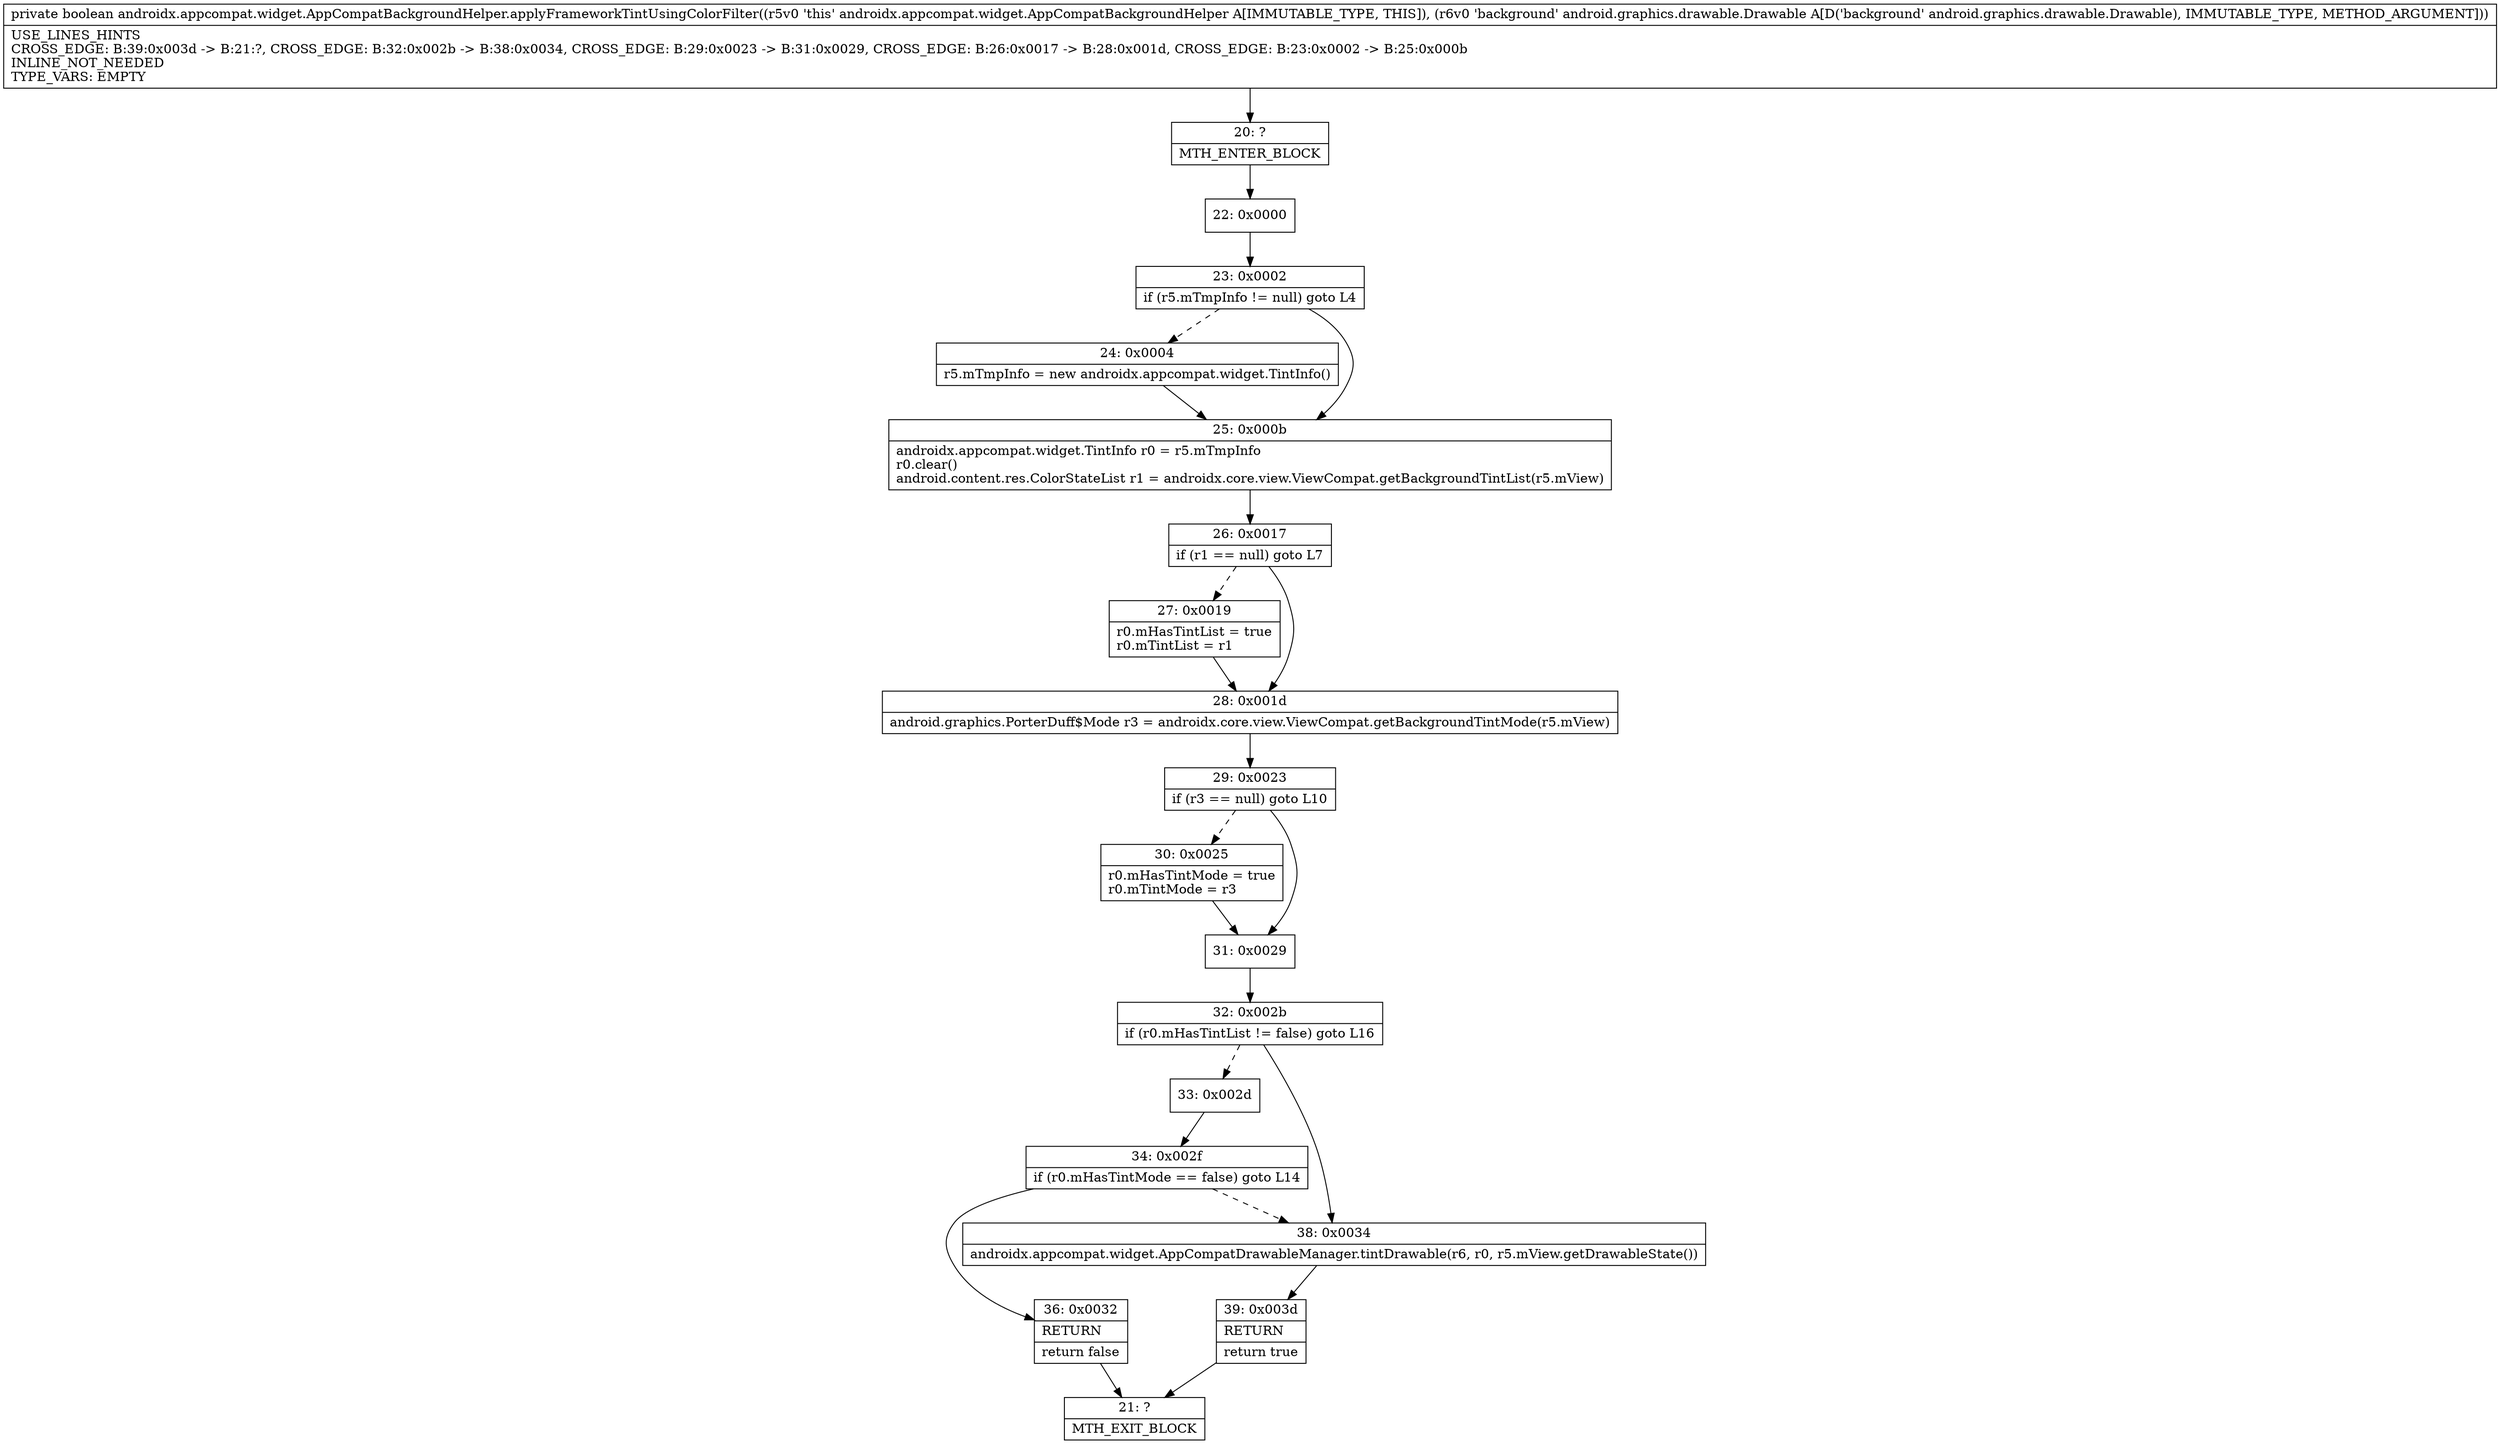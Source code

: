 digraph "CFG forandroidx.appcompat.widget.AppCompatBackgroundHelper.applyFrameworkTintUsingColorFilter(Landroid\/graphics\/drawable\/Drawable;)Z" {
Node_20 [shape=record,label="{20\:\ ?|MTH_ENTER_BLOCK\l}"];
Node_22 [shape=record,label="{22\:\ 0x0000}"];
Node_23 [shape=record,label="{23\:\ 0x0002|if (r5.mTmpInfo != null) goto L4\l}"];
Node_24 [shape=record,label="{24\:\ 0x0004|r5.mTmpInfo = new androidx.appcompat.widget.TintInfo()\l}"];
Node_25 [shape=record,label="{25\:\ 0x000b|androidx.appcompat.widget.TintInfo r0 = r5.mTmpInfo\lr0.clear()\landroid.content.res.ColorStateList r1 = androidx.core.view.ViewCompat.getBackgroundTintList(r5.mView)\l}"];
Node_26 [shape=record,label="{26\:\ 0x0017|if (r1 == null) goto L7\l}"];
Node_27 [shape=record,label="{27\:\ 0x0019|r0.mHasTintList = true\lr0.mTintList = r1\l}"];
Node_28 [shape=record,label="{28\:\ 0x001d|android.graphics.PorterDuff$Mode r3 = androidx.core.view.ViewCompat.getBackgroundTintMode(r5.mView)\l}"];
Node_29 [shape=record,label="{29\:\ 0x0023|if (r3 == null) goto L10\l}"];
Node_30 [shape=record,label="{30\:\ 0x0025|r0.mHasTintMode = true\lr0.mTintMode = r3\l}"];
Node_31 [shape=record,label="{31\:\ 0x0029}"];
Node_32 [shape=record,label="{32\:\ 0x002b|if (r0.mHasTintList != false) goto L16\l}"];
Node_33 [shape=record,label="{33\:\ 0x002d}"];
Node_34 [shape=record,label="{34\:\ 0x002f|if (r0.mHasTintMode == false) goto L14\l}"];
Node_36 [shape=record,label="{36\:\ 0x0032|RETURN\l|return false\l}"];
Node_21 [shape=record,label="{21\:\ ?|MTH_EXIT_BLOCK\l}"];
Node_38 [shape=record,label="{38\:\ 0x0034|androidx.appcompat.widget.AppCompatDrawableManager.tintDrawable(r6, r0, r5.mView.getDrawableState())\l}"];
Node_39 [shape=record,label="{39\:\ 0x003d|RETURN\l|return true\l}"];
MethodNode[shape=record,label="{private boolean androidx.appcompat.widget.AppCompatBackgroundHelper.applyFrameworkTintUsingColorFilter((r5v0 'this' androidx.appcompat.widget.AppCompatBackgroundHelper A[IMMUTABLE_TYPE, THIS]), (r6v0 'background' android.graphics.drawable.Drawable A[D('background' android.graphics.drawable.Drawable), IMMUTABLE_TYPE, METHOD_ARGUMENT]))  | USE_LINES_HINTS\lCROSS_EDGE: B:39:0x003d \-\> B:21:?, CROSS_EDGE: B:32:0x002b \-\> B:38:0x0034, CROSS_EDGE: B:29:0x0023 \-\> B:31:0x0029, CROSS_EDGE: B:26:0x0017 \-\> B:28:0x001d, CROSS_EDGE: B:23:0x0002 \-\> B:25:0x000b\lINLINE_NOT_NEEDED\lTYPE_VARS: EMPTY\l}"];
MethodNode -> Node_20;Node_20 -> Node_22;
Node_22 -> Node_23;
Node_23 -> Node_24[style=dashed];
Node_23 -> Node_25;
Node_24 -> Node_25;
Node_25 -> Node_26;
Node_26 -> Node_27[style=dashed];
Node_26 -> Node_28;
Node_27 -> Node_28;
Node_28 -> Node_29;
Node_29 -> Node_30[style=dashed];
Node_29 -> Node_31;
Node_30 -> Node_31;
Node_31 -> Node_32;
Node_32 -> Node_33[style=dashed];
Node_32 -> Node_38;
Node_33 -> Node_34;
Node_34 -> Node_36;
Node_34 -> Node_38[style=dashed];
Node_36 -> Node_21;
Node_38 -> Node_39;
Node_39 -> Node_21;
}

